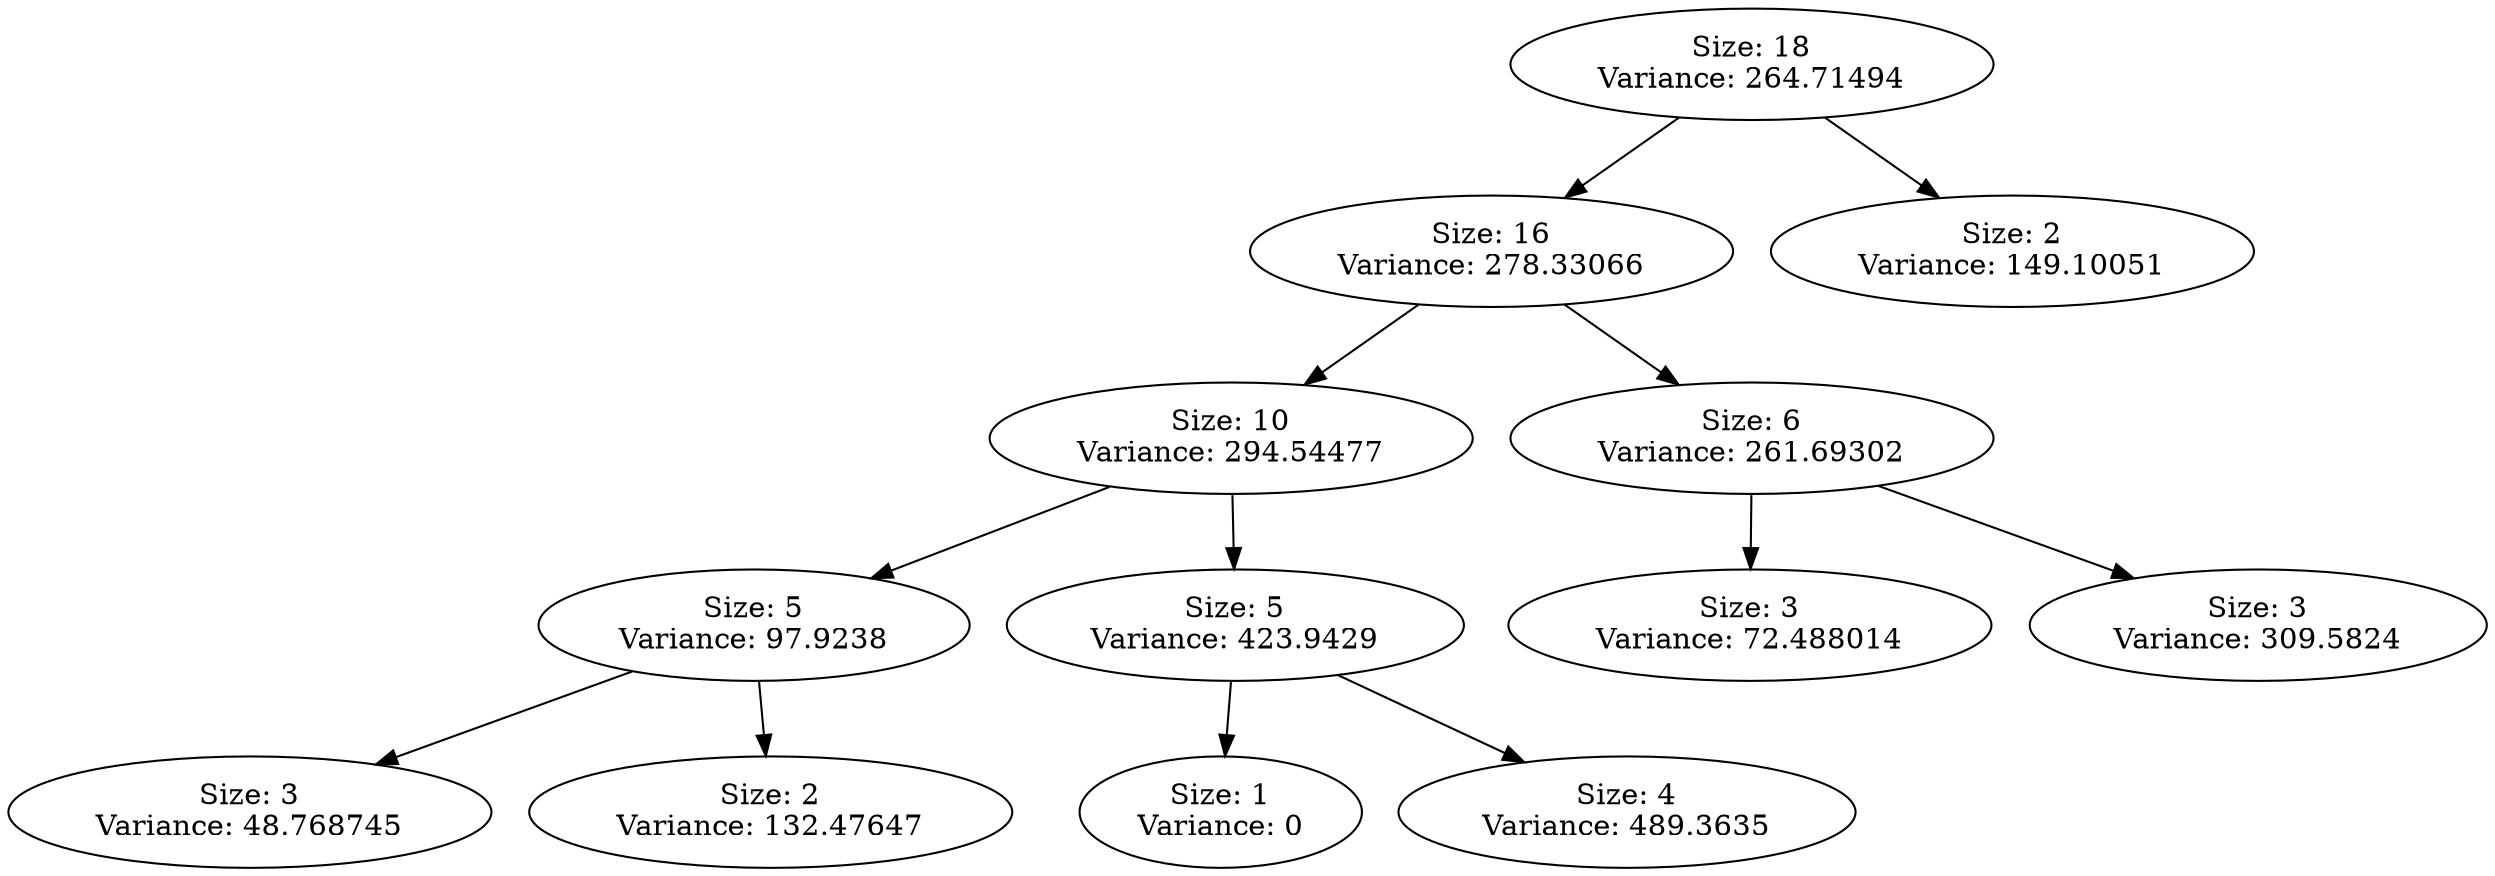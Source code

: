 DIGRAPH G {
"Size: 18\nVariance: 264.71494" -> "Size: 16\nVariance: 278.33066" L=0;
"Size: 18\nVariance: 264.71494" -> "Size: 2\nVariance: 149.10051" L=0;
"Size: 16\nVariance: 278.33066" -> "Size: 10\nVariance: 294.54477" L=1;
"Size: 16\nVariance: 278.33066" -> "Size: 6\nVariance: 261.69302" L=1;
"Size: 10\nVariance: 294.54477" -> "Size: 5\nVariance: 97.9238" L=2;
"Size: 10\nVariance: 294.54477" -> "Size: 5\nVariance: 423.9429" L=2;
"Size: 5\nVariance: 97.9238" -> "Size: 3\nVariance: 48.768745" L=3;
"Size: 5\nVariance: 97.9238" -> "Size: 2\nVariance: 132.47647" L=3;
"Size: 5\nVariance: 423.9429" -> "Size: 1\nVariance: 0" L=3;
"Size: 5\nVariance: 423.9429" -> "Size: 4\nVariance: 489.3635" L=3;
"Size: 6\nVariance: 261.69302" -> "Size: 3\nVariance: 72.488014" L=2;
"Size: 6\nVariance: 261.69302" -> "Size: 3\nVariance: 309.5824" L=2;
}
